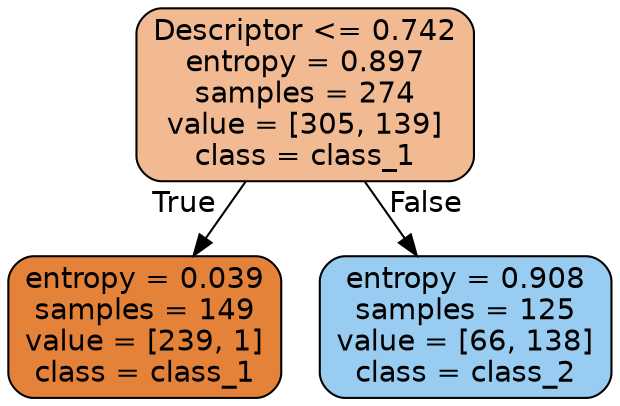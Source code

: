 digraph Tree {
node [shape=box, style="filled, rounded", color="black", fontname="helvetica"] ;
edge [fontname="helvetica"] ;
0 [label="Descriptor <= 0.742\nentropy = 0.897\nsamples = 274\nvalue = [305, 139]\nclass = class_1", fillcolor="#f1ba93"] ;
1 [label="entropy = 0.039\nsamples = 149\nvalue = [239, 1]\nclass = class_1", fillcolor="#e5823a"] ;
0 -> 1 [labeldistance=2.5, labelangle=45, headlabel="True"] ;
2 [label="entropy = 0.908\nsamples = 125\nvalue = [66, 138]\nclass = class_2", fillcolor="#98ccf1"] ;
0 -> 2 [labeldistance=2.5, labelangle=-45, headlabel="False"] ;
}